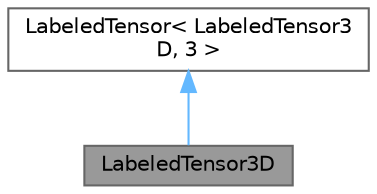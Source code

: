 digraph "LabeledTensor3D"
{
 // LATEX_PDF_SIZE
  bgcolor="transparent";
  edge [fontname=Helvetica,fontsize=10,labelfontname=Helvetica,labelfontsize=10];
  node [fontname=Helvetica,fontsize=10,shape=box,height=0.2,width=0.4];
  Node1 [id="Node000001",label="LabeledTensor3D",height=0.2,width=0.4,color="gray40", fillcolor="grey60", style="filled", fontcolor="black",tooltip="A single-batched, logically 3D LabeledTensor."];
  Node2 -> Node1 [id="edge1_Node000001_Node000002",dir="back",color="steelblue1",style="solid",tooltip=" "];
  Node2 [id="Node000002",label="LabeledTensor\< LabeledTensor3\lD, 3 \>",height=0.2,width=0.4,color="gray40", fillcolor="white", style="filled",URL="$classneml2_1_1LabeledTensor.html",tooltip=" "];
}
